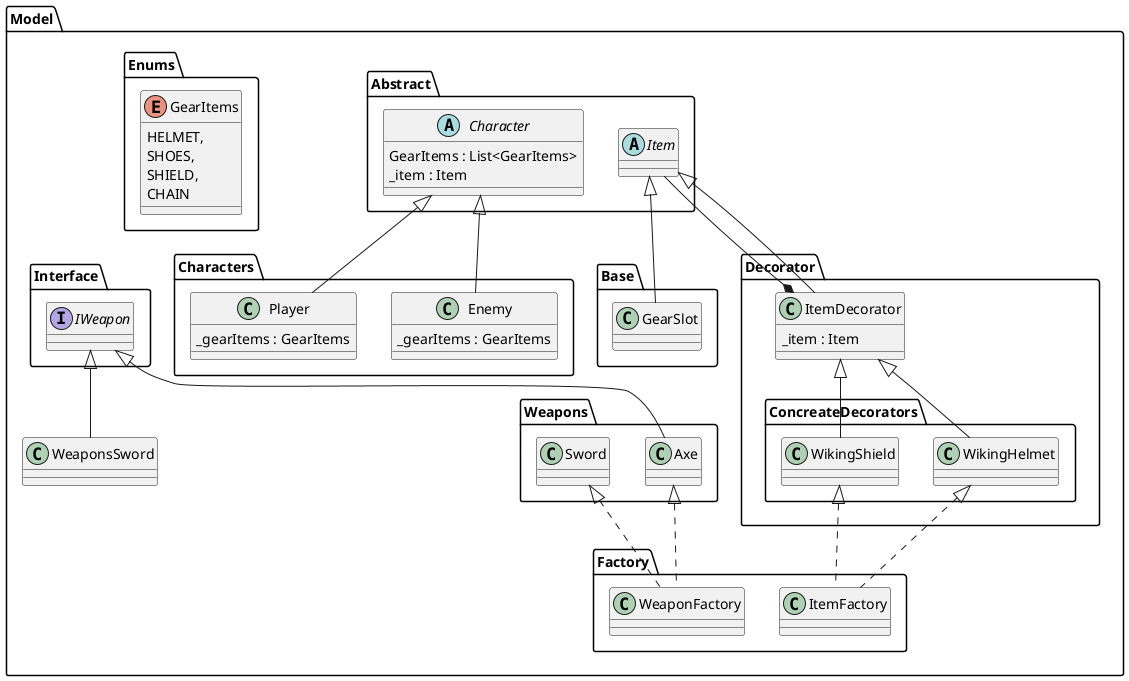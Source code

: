 ﻿@startuml
namespace Model.Abstract{
abstract class  "Character" {
 GearItems : List<GearItems>
  _item : Item
 }
 abstract class  "Item"
}

nameSpace Model.Characters{
 class Enemy {
  _gearItems : GearItems
 }
 class Player {
  _gearItems : GearItems
 }
}

Model.Abstract.Character <|-- Model.Characters.Enemy
Model.Abstract.Character <|-- Model.Characters.Player


namespace Model.Base{
 class GearSlot {}
}

namespace Model.Decorator{
 class ItemDecorator {
  _item : Item
 }
 namespace ConcreateDecorators{
  class WikingHelmet {}
  class WikingShield {}
 }

}

Model.Abstract.Item <|-- Model.Base.GearSlot
Model.Abstract.Item <|-- Model.Decorator.ItemDecorator
Model.Decorator.ItemDecorator *-- Model.Abstract.Item
Model.Decorator.ItemDecorator <|-- Model.Decorator.ConcreateDecorators.WikingHelmet
Model.Decorator.ItemDecorator <|-- Model.Decorator.ConcreateDecorators.WikingShield 

namespace Model.Enums{
 enum GearItems {
   HELMET,
   SHOES,
   SHIELD,
   CHAIN
 }
}

namespace Model.Factory{
 class ItemFactory {}
 class WeaponFactory {}
}

Model.Decorator.ConcreateDecorators.WikingHelmet <|.. Model.Factory.ItemFactory
Model.Decorator.ConcreateDecorators.WikingShield <|.. Model.Factory.ItemFactory

namespace Model.Interface{
 interface IWeapon
}

namespace Model.Weapons{
 class Axe {}
 class Sword {}
}

Model.Interface.IWeapon <|-- Model.Weapons.Axe
Model.Interface.IWeapon <|-- Model.WeaponsSword
Model.Weapons.Axe <|.. Model.Factory.WeaponFactory
Model.Weapons.Sword <|.. Model.Factory.WeaponFactory
@enduml